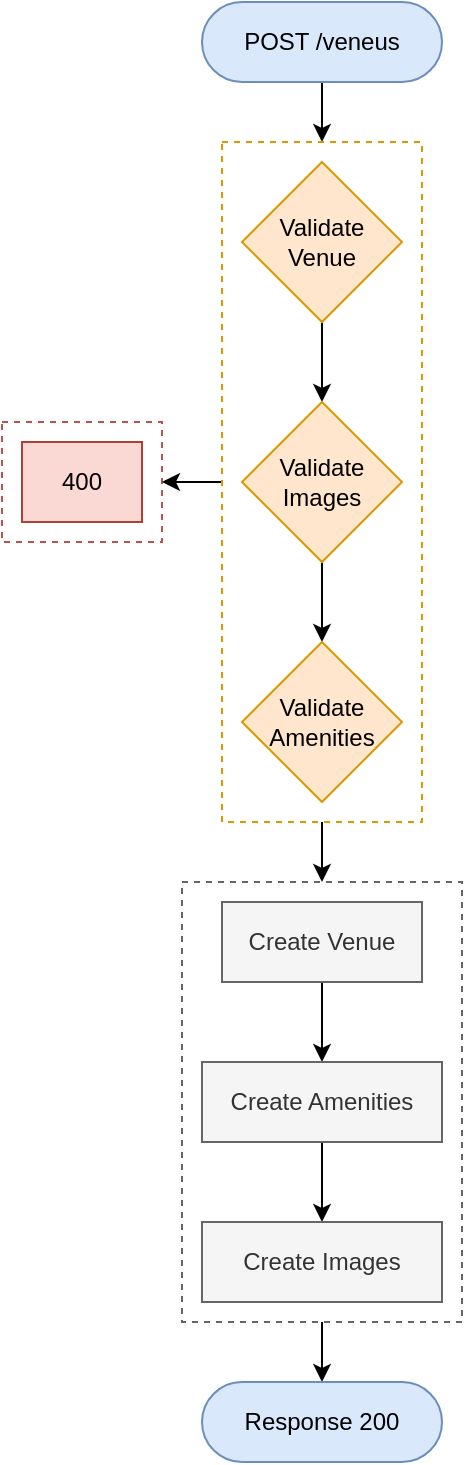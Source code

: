 <mxfile version="26.0.4">
  <diagram name="Page-1" id="gt-5jqUx3xDQjYygxkQq">
    <mxGraphModel dx="978" dy="636" grid="1" gridSize="10" guides="1" tooltips="1" connect="1" arrows="1" fold="1" page="1" pageScale="1" pageWidth="850" pageHeight="1100" math="0" shadow="0">
      <root>
        <mxCell id="0" />
        <mxCell id="1" parent="0" />
        <mxCell id="tQcWdCtJiPNUIW1hn_39-102" style="edgeStyle=orthogonalEdgeStyle;rounded=0;orthogonalLoop=1;jettySize=auto;html=1;entryX=0.5;entryY=0;entryDx=0;entryDy=0;" edge="1" parent="1" source="tQcWdCtJiPNUIW1hn_39-99" target="tQcWdCtJiPNUIW1hn_39-101">
          <mxGeometry relative="1" as="geometry" />
        </mxCell>
        <mxCell id="tQcWdCtJiPNUIW1hn_39-99" value="" style="rounded=0;whiteSpace=wrap;html=1;fillColor=none;dashed=1;strokeColor=#666666;fontColor=#333333;" vertex="1" parent="1">
          <mxGeometry x="310" y="520" width="140" height="220" as="geometry" />
        </mxCell>
        <mxCell id="tQcWdCtJiPNUIW1hn_39-95" value="" style="rounded=0;whiteSpace=wrap;html=1;fillColor=none;dashed=1;strokeColor=#b85450;" vertex="1" parent="1">
          <mxGeometry x="220" y="290" width="80" height="60" as="geometry" />
        </mxCell>
        <mxCell id="tQcWdCtJiPNUIW1hn_39-93" style="edgeStyle=orthogonalEdgeStyle;rounded=0;orthogonalLoop=1;jettySize=auto;html=1;exitX=0.5;exitY=1;exitDx=0;exitDy=0;entryX=0.5;entryY=0;entryDx=0;entryDy=0;" edge="1" parent="1" source="tQcWdCtJiPNUIW1hn_39-48" target="tQcWdCtJiPNUIW1hn_39-88">
          <mxGeometry relative="1" as="geometry" />
        </mxCell>
        <mxCell id="tQcWdCtJiPNUIW1hn_39-48" value="POST /veneus" style="rounded=1;whiteSpace=wrap;html=1;arcSize=50;fillColor=#dae8fc;strokeColor=#6c8ebf;" vertex="1" parent="1">
          <mxGeometry x="320" y="80" width="120" height="40" as="geometry" />
        </mxCell>
        <mxCell id="tQcWdCtJiPNUIW1hn_39-82" style="edgeStyle=orthogonalEdgeStyle;rounded=0;orthogonalLoop=1;jettySize=auto;html=1;exitX=0.5;exitY=1;exitDx=0;exitDy=0;entryX=0.5;entryY=0;entryDx=0;entryDy=0;" edge="1" parent="1" source="tQcWdCtJiPNUIW1hn_39-59" target="tQcWdCtJiPNUIW1hn_39-60">
          <mxGeometry relative="1" as="geometry" />
        </mxCell>
        <mxCell id="tQcWdCtJiPNUIW1hn_39-59" value="Validate Venue" style="rhombus;whiteSpace=wrap;html=1;fillColor=#ffe6cc;strokeColor=#d79b00;" vertex="1" parent="1">
          <mxGeometry x="340" y="160" width="80" height="80" as="geometry" />
        </mxCell>
        <mxCell id="tQcWdCtJiPNUIW1hn_39-83" style="edgeStyle=orthogonalEdgeStyle;rounded=0;orthogonalLoop=1;jettySize=auto;html=1;exitX=0.5;exitY=1;exitDx=0;exitDy=0;entryX=0.5;entryY=0;entryDx=0;entryDy=0;" edge="1" parent="1" source="tQcWdCtJiPNUIW1hn_39-60" target="tQcWdCtJiPNUIW1hn_39-71">
          <mxGeometry relative="1" as="geometry" />
        </mxCell>
        <mxCell id="tQcWdCtJiPNUIW1hn_39-60" value="Validate Images" style="rhombus;whiteSpace=wrap;html=1;fillColor=#ffe6cc;strokeColor=#d79b00;" vertex="1" parent="1">
          <mxGeometry x="340" y="280" width="80" height="80" as="geometry" />
        </mxCell>
        <mxCell id="tQcWdCtJiPNUIW1hn_39-63" value="400" style="rounded=0;whiteSpace=wrap;html=1;fillColor=#fad9d5;strokeColor=#ae4132;" vertex="1" parent="1">
          <mxGeometry x="230" y="300" width="60" height="40" as="geometry" />
        </mxCell>
        <mxCell id="tQcWdCtJiPNUIW1hn_39-71" value="Validate Amenities" style="rhombus;whiteSpace=wrap;html=1;fillColor=#ffe6cc;strokeColor=#d79b00;" vertex="1" parent="1">
          <mxGeometry x="340" y="400" width="80" height="80" as="geometry" />
        </mxCell>
        <mxCell id="tQcWdCtJiPNUIW1hn_39-79" style="edgeStyle=orthogonalEdgeStyle;rounded=0;orthogonalLoop=1;jettySize=auto;html=1;exitX=0.5;exitY=1;exitDx=0;exitDy=0;entryX=0.5;entryY=0;entryDx=0;entryDy=0;" edge="1" parent="1" source="tQcWdCtJiPNUIW1hn_39-76" target="tQcWdCtJiPNUIW1hn_39-78">
          <mxGeometry relative="1" as="geometry" />
        </mxCell>
        <mxCell id="tQcWdCtJiPNUIW1hn_39-76" value="Create Venue" style="rounded=0;whiteSpace=wrap;html=1;fillColor=#f5f5f5;fontColor=#333333;strokeColor=#666666;" vertex="1" parent="1">
          <mxGeometry x="330" y="530" width="100" height="40" as="geometry" />
        </mxCell>
        <mxCell id="tQcWdCtJiPNUIW1hn_39-81" style="edgeStyle=orthogonalEdgeStyle;rounded=0;orthogonalLoop=1;jettySize=auto;html=1;exitX=0.5;exitY=1;exitDx=0;exitDy=0;entryX=0.5;entryY=0;entryDx=0;entryDy=0;" edge="1" parent="1" source="tQcWdCtJiPNUIW1hn_39-78" target="tQcWdCtJiPNUIW1hn_39-80">
          <mxGeometry relative="1" as="geometry" />
        </mxCell>
        <mxCell id="tQcWdCtJiPNUIW1hn_39-78" value="Create Amenities" style="rounded=0;whiteSpace=wrap;html=1;fillColor=#f5f5f5;fontColor=#333333;strokeColor=#666666;" vertex="1" parent="1">
          <mxGeometry x="320" y="610" width="120" height="40" as="geometry" />
        </mxCell>
        <mxCell id="tQcWdCtJiPNUIW1hn_39-80" value="Create Images" style="rounded=0;whiteSpace=wrap;html=1;fillColor=#f5f5f5;fontColor=#333333;strokeColor=#666666;" vertex="1" parent="1">
          <mxGeometry x="320" y="690" width="120" height="40" as="geometry" />
        </mxCell>
        <mxCell id="tQcWdCtJiPNUIW1hn_39-98" style="edgeStyle=orthogonalEdgeStyle;rounded=0;orthogonalLoop=1;jettySize=auto;html=1;exitX=0;exitY=0.5;exitDx=0;exitDy=0;entryX=1;entryY=0.5;entryDx=0;entryDy=0;" edge="1" parent="1" source="tQcWdCtJiPNUIW1hn_39-88" target="tQcWdCtJiPNUIW1hn_39-95">
          <mxGeometry relative="1" as="geometry" />
        </mxCell>
        <mxCell id="tQcWdCtJiPNUIW1hn_39-100" style="edgeStyle=orthogonalEdgeStyle;rounded=0;orthogonalLoop=1;jettySize=auto;html=1;exitX=0.5;exitY=1;exitDx=0;exitDy=0;entryX=0.5;entryY=0;entryDx=0;entryDy=0;" edge="1" parent="1" source="tQcWdCtJiPNUIW1hn_39-88" target="tQcWdCtJiPNUIW1hn_39-99">
          <mxGeometry relative="1" as="geometry" />
        </mxCell>
        <mxCell id="tQcWdCtJiPNUIW1hn_39-88" value="" style="rounded=0;whiteSpace=wrap;html=1;fillColor=none;dashed=1;strokeColor=#d79b00;" vertex="1" parent="1">
          <mxGeometry x="330" y="150" width="100" height="340" as="geometry" />
        </mxCell>
        <mxCell id="tQcWdCtJiPNUIW1hn_39-101" value="Response 200" style="rounded=1;whiteSpace=wrap;html=1;arcSize=50;fillColor=#dae8fc;strokeColor=#6c8ebf;" vertex="1" parent="1">
          <mxGeometry x="320" y="770" width="120" height="40" as="geometry" />
        </mxCell>
      </root>
    </mxGraphModel>
  </diagram>
</mxfile>
